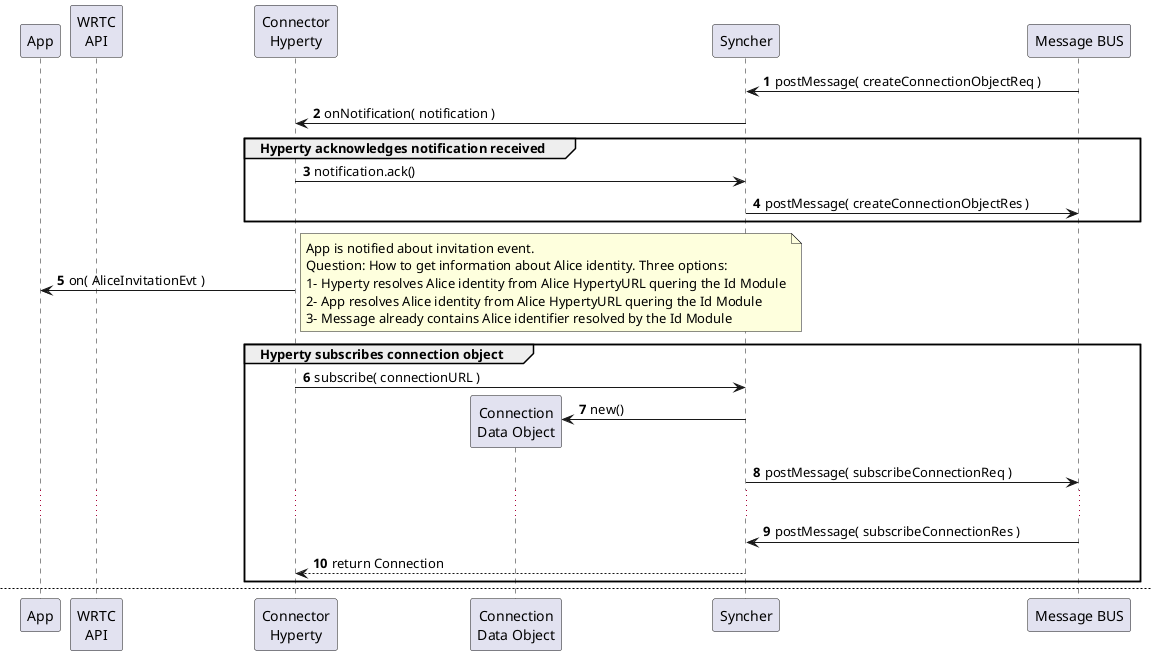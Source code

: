@startuml
autonumber

participant "App" as app

participant "WRTC\nAPI" as wrtcAPI

participant "Connector\nHyperty" as voiceH

participant "Connection\nData Object" as ConnA

participant "Bob Peer\nData Object" as ConnB

participant "Syncher" as sync

participant "Message BUS" as bus

bus ->  sync : postMessage( createConnectionObjectReq )

sync -> voiceH : onNotification( notification )

group Hyperty acknowledges notification received

sync <- voiceH : notification.ack()

sync -> bus : postMessage( createConnectionObjectRes )

end group

voiceH -> app : on( AliceInvitationEvt )

note right
  App is notified about invitation event.
  Question: How to get information about Alice identity. Three options:
  1- Hyperty resolves Alice identity from Alice HypertyURL quering the Id Module
  2- App resolves Alice identity from Alice HypertyURL quering the Id Module
  3- Message already contains Alice identifier resolved by the Id Module
end note

group Hyperty subscribes connection object

voiceH -> sync : subscribe( connectionURL )

create ConnA

sync -> ConnA : new()

sync -> bus : postMessage( subscribeConnectionReq )

...

sync <- bus : postMessage( subscribeConnectionRes )

sync --> voiceH : return Connection

end group

newpage

group Alice accepts Connection Invitation from Alice

app -> voiceH : AliceInvitationEvt.accept()

voiceH -> ConnA : get Alice CommResources\n(incl SDP)

voiceH <-- ConnA : return Alice CommResources\n(incl SDP)

voiceH -> wrtcAPI : set Alice CommResources\n(incl SDP)

voiceH -> wrtcAPI : get CommResources\n(incl SDP)

voiceH <-- wrtcAPI : return CommResources\n(incl SDP)

voiceH -> sync : create( connectionObjSchema, CommResources, aliceHypertyURL )

create ConnB

sync -> ConnB : new()

sync -> sync : Object.observe( connection )

sync -> bus : postMessage( createBobPeerObjectReqMsg )

...

sync <- bus : postMessage( createBobPeerObjectResOkMsg )

voiceH <-- sync : return Connection

end group

app <-- voiceH :  return Connection

@enduml
